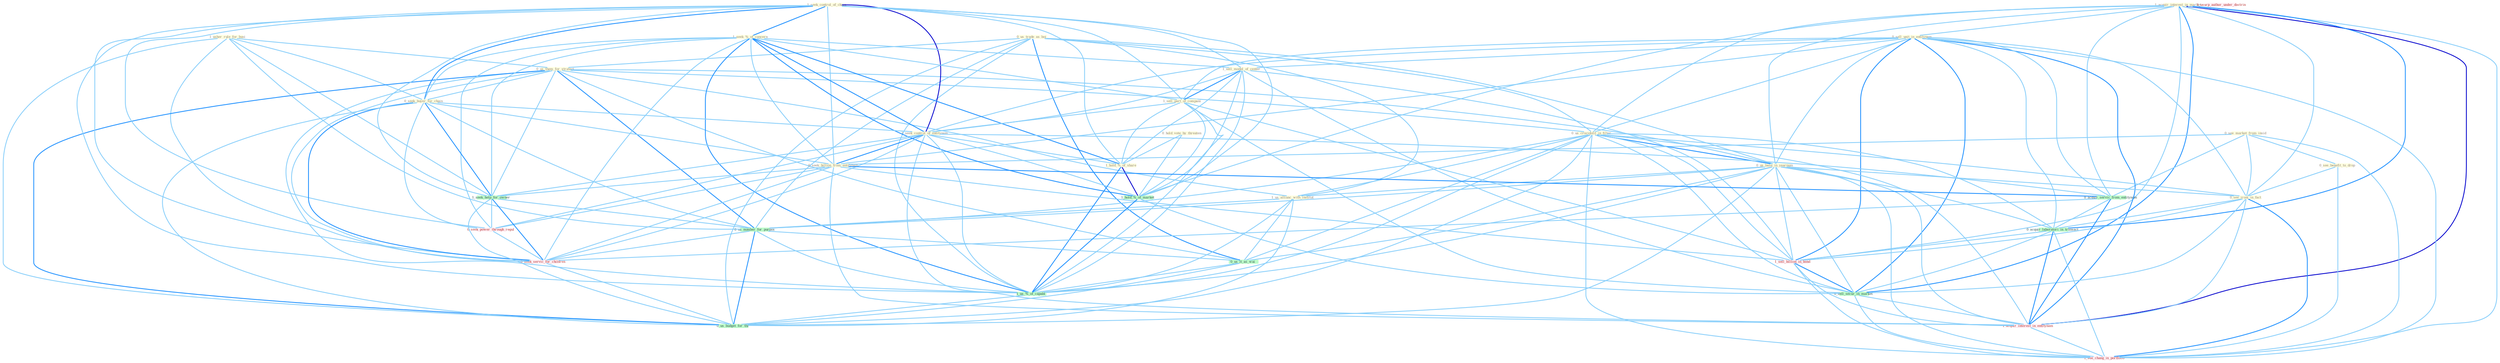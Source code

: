 Graph G{ 
    node
    [shape=polygon,style=filled,width=.5,height=.06,color="#BDFCC9",fixedsize=true,fontsize=4,
    fontcolor="#2f4f4f"];
    {node
    [color="#ffffe0", fontcolor="#8b7d6b"] "1_acquir_interest_in_market " "0_us_trade_as_boi " "1_usher_rule_for_busi " "0_us_them_for_strategi " "0_see_market_from_insid " "0_sell_unit_in_entitynam " "0_us_crocidolit_in_filter " "1_seek_control_of_chain " "0_see_benefit_to_drop " "0_hold_vote_by_threaten " "1_seek_%_of_concern " "0_us_base_in_yearnum " "0_seek_buyer_for_chain " "1_us_allianc_with_institut " "1_sell_model_of_center " "1_sell_part_of_compani " "0_see_ironi_in_fact " "1_seek_control_of_entitynam " "1_hold_%_of_share " "0_seek_billion_from_entitynam "}
{node [color="#fff0f5", fontcolor="#b22222"] "0_seek_power_through_regul " "1_sell_billion_in_bond " "1_usurp_author_under_doctrin " "1_acquir_interest_in_entitynam " "0_seek_servic_for_children " "1_see_chang_in_portfolio "}
edge [color="#B0E2FF"];

	"1_acquir_interest_in_market " -- "0_sell_unit_in_entitynam " [w="1", color="#87cefa" ];
	"1_acquir_interest_in_market " -- "0_us_crocidolit_in_filter " [w="1", color="#87cefa" ];
	"1_acquir_interest_in_market " -- "0_us_base_in_yearnum " [w="1", color="#87cefa" ];
	"1_acquir_interest_in_market " -- "0_see_ironi_in_fact " [w="1", color="#87cefa" ];
	"1_acquir_interest_in_market " -- "0_acquir_servic_from_entitynam " [w="1", color="#87cefa" ];
	"1_acquir_interest_in_market " -- "1_hold_%_of_market " [w="1", color="#87cefa" ];
	"1_acquir_interest_in_market " -- "0_acquir_laboratori_in_transact " [w="2", color="#1e90ff" , len=0.8];
	"1_acquir_interest_in_market " -- "1_sell_billion_in_bond " [w="1", color="#87cefa" ];
	"1_acquir_interest_in_market " -- "0_sell_secur_in_market " [w="2", color="#1e90ff" , len=0.8];
	"1_acquir_interest_in_market " -- "1_acquir_interest_in_entitynam " [w="3", color="#0000cd" , len=0.6];
	"1_acquir_interest_in_market " -- "1_see_chang_in_portfolio " [w="1", color="#87cefa" ];
	"0_us_trade_as_boi " -- "0_us_them_for_strategi " [w="1", color="#87cefa" ];
	"0_us_trade_as_boi " -- "0_us_crocidolit_in_filter " [w="1", color="#87cefa" ];
	"0_us_trade_as_boi " -- "0_us_base_in_yearnum " [w="1", color="#87cefa" ];
	"0_us_trade_as_boi " -- "1_us_allianc_with_institut " [w="1", color="#87cefa" ];
	"0_us_trade_as_boi " -- "0_us_number_for_purpos " [w="1", color="#87cefa" ];
	"0_us_trade_as_boi " -- "0_us_it_as_wai " [w="2", color="#1e90ff" , len=0.8];
	"0_us_trade_as_boi " -- "1_us_%_of_capabl " [w="1", color="#87cefa" ];
	"0_us_trade_as_boi " -- "0_us_budget_for_thi " [w="1", color="#87cefa" ];
	"1_usher_rule_for_busi " -- "0_us_them_for_strategi " [w="1", color="#87cefa" ];
	"1_usher_rule_for_busi " -- "0_seek_buyer_for_chain " [w="1", color="#87cefa" ];
	"1_usher_rule_for_busi " -- "1_seek_help_for_owner " [w="1", color="#87cefa" ];
	"1_usher_rule_for_busi " -- "0_us_number_for_purpos " [w="1", color="#87cefa" ];
	"1_usher_rule_for_busi " -- "0_seek_servic_for_children " [w="1", color="#87cefa" ];
	"1_usher_rule_for_busi " -- "0_us_budget_for_thi " [w="1", color="#87cefa" ];
	"0_us_them_for_strategi " -- "0_us_crocidolit_in_filter " [w="1", color="#87cefa" ];
	"0_us_them_for_strategi " -- "0_us_base_in_yearnum " [w="1", color="#87cefa" ];
	"0_us_them_for_strategi " -- "0_seek_buyer_for_chain " [w="1", color="#87cefa" ];
	"0_us_them_for_strategi " -- "1_us_allianc_with_institut " [w="1", color="#87cefa" ];
	"0_us_them_for_strategi " -- "1_seek_help_for_owner " [w="1", color="#87cefa" ];
	"0_us_them_for_strategi " -- "0_us_number_for_purpos " [w="2", color="#1e90ff" , len=0.8];
	"0_us_them_for_strategi " -- "0_us_it_as_wai " [w="1", color="#87cefa" ];
	"0_us_them_for_strategi " -- "1_us_%_of_capabl " [w="1", color="#87cefa" ];
	"0_us_them_for_strategi " -- "0_seek_servic_for_children " [w="1", color="#87cefa" ];
	"0_us_them_for_strategi " -- "0_us_budget_for_thi " [w="2", color="#1e90ff" , len=0.8];
	"0_see_market_from_insid " -- "0_see_benefit_to_drop " [w="1", color="#87cefa" ];
	"0_see_market_from_insid " -- "0_see_ironi_in_fact " [w="1", color="#87cefa" ];
	"0_see_market_from_insid " -- "0_seek_billion_from_entitynam " [w="1", color="#87cefa" ];
	"0_see_market_from_insid " -- "0_acquir_servic_from_entitynam " [w="1", color="#87cefa" ];
	"0_see_market_from_insid " -- "1_see_chang_in_portfolio " [w="1", color="#87cefa" ];
	"0_sell_unit_in_entitynam " -- "0_us_crocidolit_in_filter " [w="1", color="#87cefa" ];
	"0_sell_unit_in_entitynam " -- "0_us_base_in_yearnum " [w="1", color="#87cefa" ];
	"0_sell_unit_in_entitynam " -- "1_sell_model_of_center " [w="1", color="#87cefa" ];
	"0_sell_unit_in_entitynam " -- "1_sell_part_of_compani " [w="1", color="#87cefa" ];
	"0_sell_unit_in_entitynam " -- "0_see_ironi_in_fact " [w="1", color="#87cefa" ];
	"0_sell_unit_in_entitynam " -- "1_seek_control_of_entitynam " [w="1", color="#87cefa" ];
	"0_sell_unit_in_entitynam " -- "0_seek_billion_from_entitynam " [w="1", color="#87cefa" ];
	"0_sell_unit_in_entitynam " -- "0_acquir_servic_from_entitynam " [w="1", color="#87cefa" ];
	"0_sell_unit_in_entitynam " -- "0_acquir_laboratori_in_transact " [w="1", color="#87cefa" ];
	"0_sell_unit_in_entitynam " -- "1_sell_billion_in_bond " [w="2", color="#1e90ff" , len=0.8];
	"0_sell_unit_in_entitynam " -- "0_sell_secur_in_market " [w="2", color="#1e90ff" , len=0.8];
	"0_sell_unit_in_entitynam " -- "1_acquir_interest_in_entitynam " [w="2", color="#1e90ff" , len=0.8];
	"0_sell_unit_in_entitynam " -- "1_see_chang_in_portfolio " [w="1", color="#87cefa" ];
	"0_us_crocidolit_in_filter " -- "0_us_base_in_yearnum " [w="2", color="#1e90ff" , len=0.8];
	"0_us_crocidolit_in_filter " -- "1_us_allianc_with_institut " [w="1", color="#87cefa" ];
	"0_us_crocidolit_in_filter " -- "0_see_ironi_in_fact " [w="1", color="#87cefa" ];
	"0_us_crocidolit_in_filter " -- "0_us_number_for_purpos " [w="1", color="#87cefa" ];
	"0_us_crocidolit_in_filter " -- "0_acquir_laboratori_in_transact " [w="1", color="#87cefa" ];
	"0_us_crocidolit_in_filter " -- "1_sell_billion_in_bond " [w="1", color="#87cefa" ];
	"0_us_crocidolit_in_filter " -- "0_us_it_as_wai " [w="1", color="#87cefa" ];
	"0_us_crocidolit_in_filter " -- "1_us_%_of_capabl " [w="1", color="#87cefa" ];
	"0_us_crocidolit_in_filter " -- "0_sell_secur_in_market " [w="1", color="#87cefa" ];
	"0_us_crocidolit_in_filter " -- "1_acquir_interest_in_entitynam " [w="1", color="#87cefa" ];
	"0_us_crocidolit_in_filter " -- "1_see_chang_in_portfolio " [w="1", color="#87cefa" ];
	"0_us_crocidolit_in_filter " -- "0_us_budget_for_thi " [w="1", color="#87cefa" ];
	"1_seek_control_of_chain " -- "1_seek_%_of_concern " [w="2", color="#1e90ff" , len=0.8];
	"1_seek_control_of_chain " -- "0_seek_buyer_for_chain " [w="2", color="#1e90ff" , len=0.8];
	"1_seek_control_of_chain " -- "1_sell_model_of_center " [w="1", color="#87cefa" ];
	"1_seek_control_of_chain " -- "1_sell_part_of_compani " [w="1", color="#87cefa" ];
	"1_seek_control_of_chain " -- "1_seek_control_of_entitynam " [w="3", color="#0000cd" , len=0.6];
	"1_seek_control_of_chain " -- "1_hold_%_of_share " [w="1", color="#87cefa" ];
	"1_seek_control_of_chain " -- "0_seek_billion_from_entitynam " [w="1", color="#87cefa" ];
	"1_seek_control_of_chain " -- "1_seek_help_for_owner " [w="1", color="#87cefa" ];
	"1_seek_control_of_chain " -- "1_hold_%_of_market " [w="1", color="#87cefa" ];
	"1_seek_control_of_chain " -- "0_seek_power_through_regul " [w="1", color="#87cefa" ];
	"1_seek_control_of_chain " -- "1_us_%_of_capabl " [w="1", color="#87cefa" ];
	"1_seek_control_of_chain " -- "0_seek_servic_for_children " [w="1", color="#87cefa" ];
	"0_see_benefit_to_drop " -- "0_see_ironi_in_fact " [w="1", color="#87cefa" ];
	"0_see_benefit_to_drop " -- "1_see_chang_in_portfolio " [w="1", color="#87cefa" ];
	"0_hold_vote_by_threaten " -- "1_hold_%_of_share " [w="1", color="#87cefa" ];
	"0_hold_vote_by_threaten " -- "1_hold_%_of_market " [w="1", color="#87cefa" ];
	"1_seek_%_of_concern " -- "0_seek_buyer_for_chain " [w="1", color="#87cefa" ];
	"1_seek_%_of_concern " -- "1_sell_model_of_center " [w="1", color="#87cefa" ];
	"1_seek_%_of_concern " -- "1_sell_part_of_compani " [w="1", color="#87cefa" ];
	"1_seek_%_of_concern " -- "1_seek_control_of_entitynam " [w="2", color="#1e90ff" , len=0.8];
	"1_seek_%_of_concern " -- "1_hold_%_of_share " [w="2", color="#1e90ff" , len=0.8];
	"1_seek_%_of_concern " -- "0_seek_billion_from_entitynam " [w="1", color="#87cefa" ];
	"1_seek_%_of_concern " -- "1_seek_help_for_owner " [w="1", color="#87cefa" ];
	"1_seek_%_of_concern " -- "1_hold_%_of_market " [w="2", color="#1e90ff" , len=0.8];
	"1_seek_%_of_concern " -- "0_seek_power_through_regul " [w="1", color="#87cefa" ];
	"1_seek_%_of_concern " -- "1_us_%_of_capabl " [w="2", color="#1e90ff" , len=0.8];
	"1_seek_%_of_concern " -- "0_seek_servic_for_children " [w="1", color="#87cefa" ];
	"0_us_base_in_yearnum " -- "1_us_allianc_with_institut " [w="1", color="#87cefa" ];
	"0_us_base_in_yearnum " -- "0_see_ironi_in_fact " [w="1", color="#87cefa" ];
	"0_us_base_in_yearnum " -- "0_us_number_for_purpos " [w="1", color="#87cefa" ];
	"0_us_base_in_yearnum " -- "0_acquir_laboratori_in_transact " [w="1", color="#87cefa" ];
	"0_us_base_in_yearnum " -- "1_sell_billion_in_bond " [w="1", color="#87cefa" ];
	"0_us_base_in_yearnum " -- "0_us_it_as_wai " [w="1", color="#87cefa" ];
	"0_us_base_in_yearnum " -- "1_us_%_of_capabl " [w="1", color="#87cefa" ];
	"0_us_base_in_yearnum " -- "0_sell_secur_in_market " [w="1", color="#87cefa" ];
	"0_us_base_in_yearnum " -- "1_acquir_interest_in_entitynam " [w="1", color="#87cefa" ];
	"0_us_base_in_yearnum " -- "1_see_chang_in_portfolio " [w="1", color="#87cefa" ];
	"0_us_base_in_yearnum " -- "0_us_budget_for_thi " [w="1", color="#87cefa" ];
	"0_seek_buyer_for_chain " -- "1_seek_control_of_entitynam " [w="1", color="#87cefa" ];
	"0_seek_buyer_for_chain " -- "0_seek_billion_from_entitynam " [w="1", color="#87cefa" ];
	"0_seek_buyer_for_chain " -- "1_seek_help_for_owner " [w="2", color="#1e90ff" , len=0.8];
	"0_seek_buyer_for_chain " -- "0_seek_power_through_regul " [w="1", color="#87cefa" ];
	"0_seek_buyer_for_chain " -- "0_us_number_for_purpos " [w="1", color="#87cefa" ];
	"0_seek_buyer_for_chain " -- "0_seek_servic_for_children " [w="2", color="#1e90ff" , len=0.8];
	"0_seek_buyer_for_chain " -- "0_us_budget_for_thi " [w="1", color="#87cefa" ];
	"1_us_allianc_with_institut " -- "0_us_number_for_purpos " [w="1", color="#87cefa" ];
	"1_us_allianc_with_institut " -- "0_us_it_as_wai " [w="1", color="#87cefa" ];
	"1_us_allianc_with_institut " -- "1_us_%_of_capabl " [w="1", color="#87cefa" ];
	"1_us_allianc_with_institut " -- "0_us_budget_for_thi " [w="1", color="#87cefa" ];
	"1_sell_model_of_center " -- "1_sell_part_of_compani " [w="2", color="#1e90ff" , len=0.8];
	"1_sell_model_of_center " -- "1_seek_control_of_entitynam " [w="1", color="#87cefa" ];
	"1_sell_model_of_center " -- "1_hold_%_of_share " [w="1", color="#87cefa" ];
	"1_sell_model_of_center " -- "1_hold_%_of_market " [w="1", color="#87cefa" ];
	"1_sell_model_of_center " -- "1_sell_billion_in_bond " [w="1", color="#87cefa" ];
	"1_sell_model_of_center " -- "1_us_%_of_capabl " [w="1", color="#87cefa" ];
	"1_sell_model_of_center " -- "0_sell_secur_in_market " [w="1", color="#87cefa" ];
	"1_sell_part_of_compani " -- "1_seek_control_of_entitynam " [w="1", color="#87cefa" ];
	"1_sell_part_of_compani " -- "1_hold_%_of_share " [w="1", color="#87cefa" ];
	"1_sell_part_of_compani " -- "1_hold_%_of_market " [w="1", color="#87cefa" ];
	"1_sell_part_of_compani " -- "1_sell_billion_in_bond " [w="1", color="#87cefa" ];
	"1_sell_part_of_compani " -- "1_us_%_of_capabl " [w="1", color="#87cefa" ];
	"1_sell_part_of_compani " -- "0_sell_secur_in_market " [w="1", color="#87cefa" ];
	"0_see_ironi_in_fact " -- "0_acquir_laboratori_in_transact " [w="1", color="#87cefa" ];
	"0_see_ironi_in_fact " -- "1_sell_billion_in_bond " [w="1", color="#87cefa" ];
	"0_see_ironi_in_fact " -- "0_sell_secur_in_market " [w="1", color="#87cefa" ];
	"0_see_ironi_in_fact " -- "1_acquir_interest_in_entitynam " [w="1", color="#87cefa" ];
	"0_see_ironi_in_fact " -- "1_see_chang_in_portfolio " [w="2", color="#1e90ff" , len=0.8];
	"1_seek_control_of_entitynam " -- "1_hold_%_of_share " [w="1", color="#87cefa" ];
	"1_seek_control_of_entitynam " -- "0_seek_billion_from_entitynam " [w="2", color="#1e90ff" , len=0.8];
	"1_seek_control_of_entitynam " -- "1_seek_help_for_owner " [w="1", color="#87cefa" ];
	"1_seek_control_of_entitynam " -- "0_acquir_servic_from_entitynam " [w="1", color="#87cefa" ];
	"1_seek_control_of_entitynam " -- "1_hold_%_of_market " [w="1", color="#87cefa" ];
	"1_seek_control_of_entitynam " -- "0_seek_power_through_regul " [w="1", color="#87cefa" ];
	"1_seek_control_of_entitynam " -- "1_us_%_of_capabl " [w="1", color="#87cefa" ];
	"1_seek_control_of_entitynam " -- "1_acquir_interest_in_entitynam " [w="1", color="#87cefa" ];
	"1_seek_control_of_entitynam " -- "0_seek_servic_for_children " [w="1", color="#87cefa" ];
	"1_hold_%_of_share " -- "1_hold_%_of_market " [w="3", color="#0000cd" , len=0.6];
	"1_hold_%_of_share " -- "1_us_%_of_capabl " [w="2", color="#1e90ff" , len=0.8];
	"0_seek_billion_from_entitynam " -- "1_seek_help_for_owner " [w="1", color="#87cefa" ];
	"0_seek_billion_from_entitynam " -- "0_acquir_servic_from_entitynam " [w="2", color="#1e90ff" , len=0.8];
	"0_seek_billion_from_entitynam " -- "0_seek_power_through_regul " [w="1", color="#87cefa" ];
	"0_seek_billion_from_entitynam " -- "1_sell_billion_in_bond " [w="1", color="#87cefa" ];
	"0_seek_billion_from_entitynam " -- "1_acquir_interest_in_entitynam " [w="1", color="#87cefa" ];
	"0_seek_billion_from_entitynam " -- "0_seek_servic_for_children " [w="1", color="#87cefa" ];
	"1_seek_help_for_owner " -- "0_seek_power_through_regul " [w="1", color="#87cefa" ];
	"1_seek_help_for_owner " -- "0_us_number_for_purpos " [w="1", color="#87cefa" ];
	"1_seek_help_for_owner " -- "0_seek_servic_for_children " [w="2", color="#1e90ff" , len=0.8];
	"1_seek_help_for_owner " -- "0_us_budget_for_thi " [w="1", color="#87cefa" ];
	"0_acquir_servic_from_entitynam " -- "0_acquir_laboratori_in_transact " [w="1", color="#87cefa" ];
	"0_acquir_servic_from_entitynam " -- "1_acquir_interest_in_entitynam " [w="2", color="#1e90ff" , len=0.8];
	"0_acquir_servic_from_entitynam " -- "0_seek_servic_for_children " [w="1", color="#87cefa" ];
	"1_hold_%_of_market " -- "1_us_%_of_capabl " [w="2", color="#1e90ff" , len=0.8];
	"1_hold_%_of_market " -- "0_sell_secur_in_market " [w="1", color="#87cefa" ];
	"0_seek_power_through_regul " -- "0_seek_servic_for_children " [w="1", color="#87cefa" ];
	"0_us_number_for_purpos " -- "0_us_it_as_wai " [w="1", color="#87cefa" ];
	"0_us_number_for_purpos " -- "1_us_%_of_capabl " [w="1", color="#87cefa" ];
	"0_us_number_for_purpos " -- "0_seek_servic_for_children " [w="1", color="#87cefa" ];
	"0_us_number_for_purpos " -- "0_us_budget_for_thi " [w="2", color="#1e90ff" , len=0.8];
	"0_acquir_laboratori_in_transact " -- "1_sell_billion_in_bond " [w="1", color="#87cefa" ];
	"0_acquir_laboratori_in_transact " -- "0_sell_secur_in_market " [w="1", color="#87cefa" ];
	"0_acquir_laboratori_in_transact " -- "1_acquir_interest_in_entitynam " [w="2", color="#1e90ff" , len=0.8];
	"0_acquir_laboratori_in_transact " -- "1_see_chang_in_portfolio " [w="1", color="#87cefa" ];
	"1_sell_billion_in_bond " -- "0_sell_secur_in_market " [w="2", color="#1e90ff" , len=0.8];
	"1_sell_billion_in_bond " -- "1_acquir_interest_in_entitynam " [w="1", color="#87cefa" ];
	"1_sell_billion_in_bond " -- "1_see_chang_in_portfolio " [w="1", color="#87cefa" ];
	"0_us_it_as_wai " -- "1_us_%_of_capabl " [w="1", color="#87cefa" ];
	"0_us_it_as_wai " -- "0_us_budget_for_thi " [w="1", color="#87cefa" ];
	"1_us_%_of_capabl " -- "0_us_budget_for_thi " [w="1", color="#87cefa" ];
	"0_sell_secur_in_market " -- "1_acquir_interest_in_entitynam " [w="1", color="#87cefa" ];
	"0_sell_secur_in_market " -- "1_see_chang_in_portfolio " [w="1", color="#87cefa" ];
	"1_acquir_interest_in_entitynam " -- "1_see_chang_in_portfolio " [w="1", color="#87cefa" ];
	"0_seek_servic_for_children " -- "0_us_budget_for_thi " [w="1", color="#87cefa" ];
}